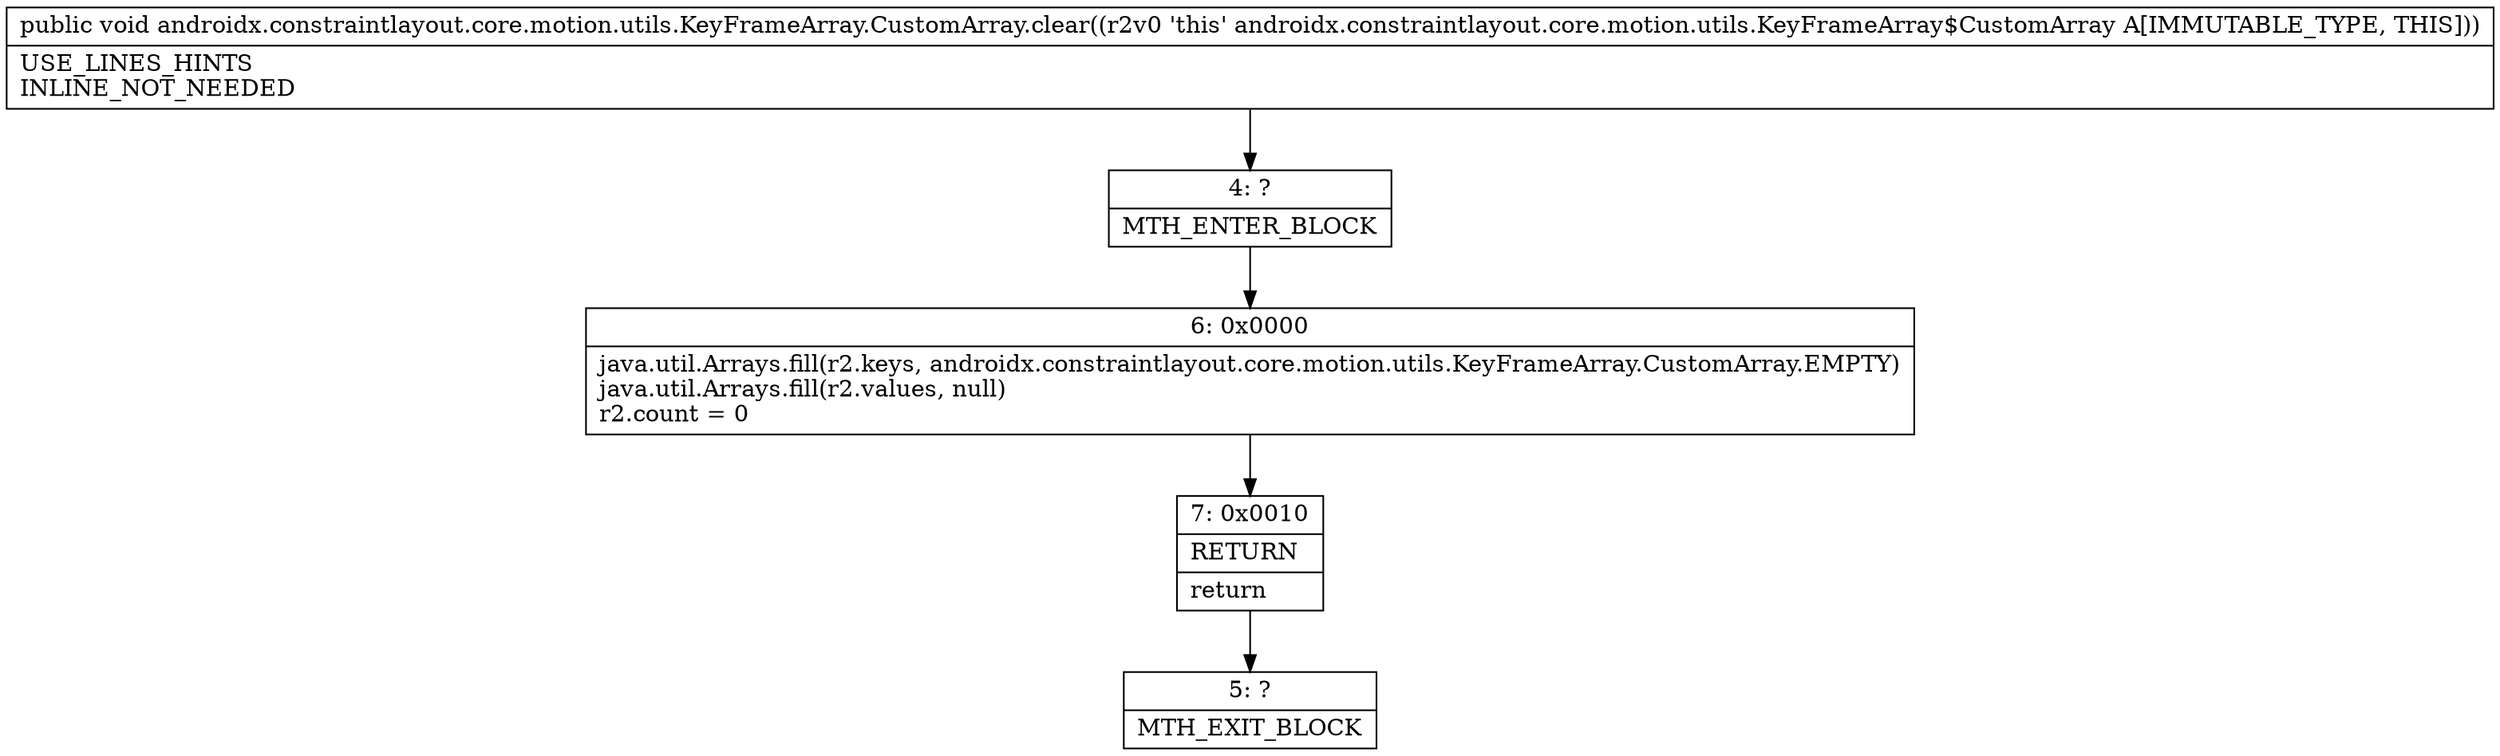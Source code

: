 digraph "CFG forandroidx.constraintlayout.core.motion.utils.KeyFrameArray.CustomArray.clear()V" {
Node_4 [shape=record,label="{4\:\ ?|MTH_ENTER_BLOCK\l}"];
Node_6 [shape=record,label="{6\:\ 0x0000|java.util.Arrays.fill(r2.keys, androidx.constraintlayout.core.motion.utils.KeyFrameArray.CustomArray.EMPTY)\ljava.util.Arrays.fill(r2.values, null)\lr2.count = 0\l}"];
Node_7 [shape=record,label="{7\:\ 0x0010|RETURN\l|return\l}"];
Node_5 [shape=record,label="{5\:\ ?|MTH_EXIT_BLOCK\l}"];
MethodNode[shape=record,label="{public void androidx.constraintlayout.core.motion.utils.KeyFrameArray.CustomArray.clear((r2v0 'this' androidx.constraintlayout.core.motion.utils.KeyFrameArray$CustomArray A[IMMUTABLE_TYPE, THIS]))  | USE_LINES_HINTS\lINLINE_NOT_NEEDED\l}"];
MethodNode -> Node_4;Node_4 -> Node_6;
Node_6 -> Node_7;
Node_7 -> Node_5;
}

